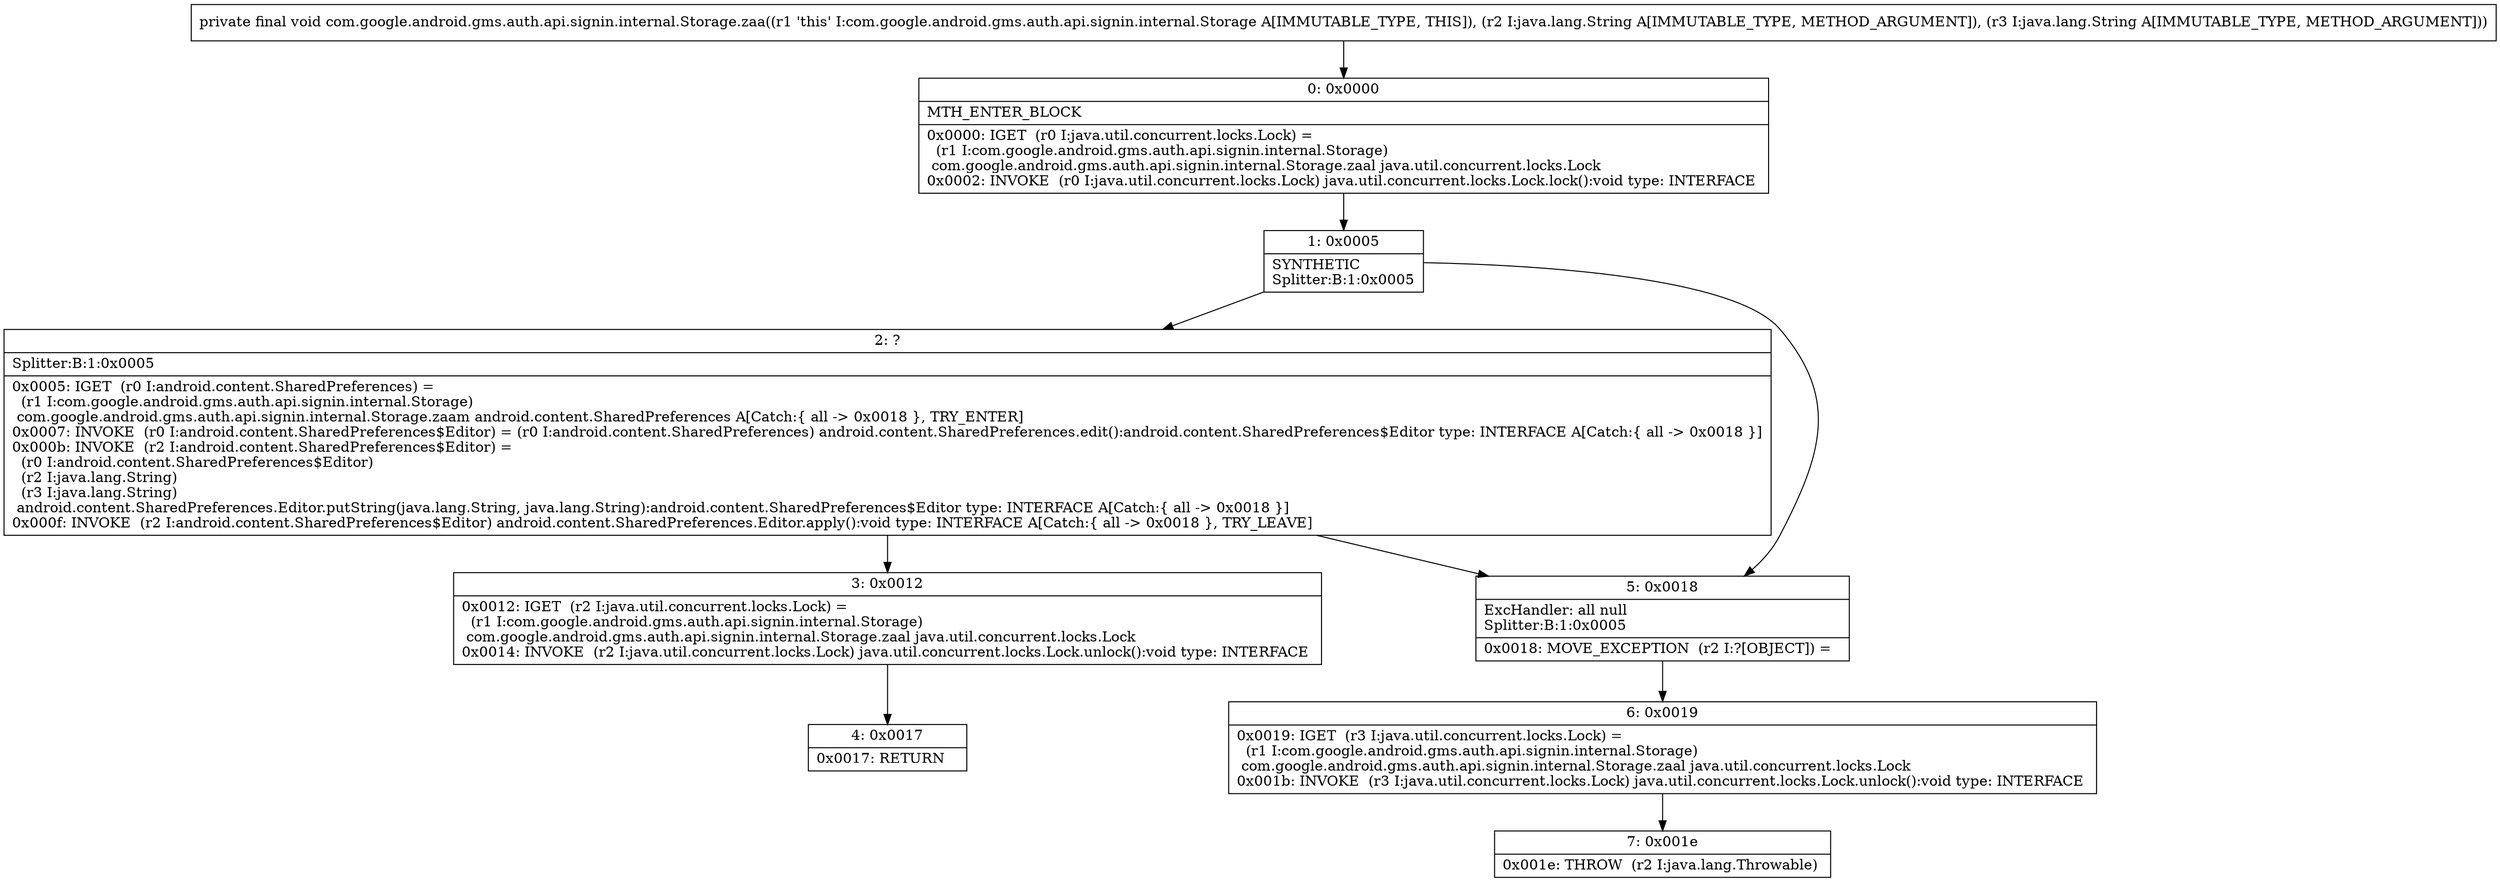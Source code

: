 digraph "CFG forcom.google.android.gms.auth.api.signin.internal.Storage.zaa(Ljava\/lang\/String;Ljava\/lang\/String;)V" {
Node_0 [shape=record,label="{0\:\ 0x0000|MTH_ENTER_BLOCK\l|0x0000: IGET  (r0 I:java.util.concurrent.locks.Lock) = \l  (r1 I:com.google.android.gms.auth.api.signin.internal.Storage)\l com.google.android.gms.auth.api.signin.internal.Storage.zaal java.util.concurrent.locks.Lock \l0x0002: INVOKE  (r0 I:java.util.concurrent.locks.Lock) java.util.concurrent.locks.Lock.lock():void type: INTERFACE \l}"];
Node_1 [shape=record,label="{1\:\ 0x0005|SYNTHETIC\lSplitter:B:1:0x0005\l}"];
Node_2 [shape=record,label="{2\:\ ?|Splitter:B:1:0x0005\l|0x0005: IGET  (r0 I:android.content.SharedPreferences) = \l  (r1 I:com.google.android.gms.auth.api.signin.internal.Storage)\l com.google.android.gms.auth.api.signin.internal.Storage.zaam android.content.SharedPreferences A[Catch:\{ all \-\> 0x0018 \}, TRY_ENTER]\l0x0007: INVOKE  (r0 I:android.content.SharedPreferences$Editor) = (r0 I:android.content.SharedPreferences) android.content.SharedPreferences.edit():android.content.SharedPreferences$Editor type: INTERFACE A[Catch:\{ all \-\> 0x0018 \}]\l0x000b: INVOKE  (r2 I:android.content.SharedPreferences$Editor) = \l  (r0 I:android.content.SharedPreferences$Editor)\l  (r2 I:java.lang.String)\l  (r3 I:java.lang.String)\l android.content.SharedPreferences.Editor.putString(java.lang.String, java.lang.String):android.content.SharedPreferences$Editor type: INTERFACE A[Catch:\{ all \-\> 0x0018 \}]\l0x000f: INVOKE  (r2 I:android.content.SharedPreferences$Editor) android.content.SharedPreferences.Editor.apply():void type: INTERFACE A[Catch:\{ all \-\> 0x0018 \}, TRY_LEAVE]\l}"];
Node_3 [shape=record,label="{3\:\ 0x0012|0x0012: IGET  (r2 I:java.util.concurrent.locks.Lock) = \l  (r1 I:com.google.android.gms.auth.api.signin.internal.Storage)\l com.google.android.gms.auth.api.signin.internal.Storage.zaal java.util.concurrent.locks.Lock \l0x0014: INVOKE  (r2 I:java.util.concurrent.locks.Lock) java.util.concurrent.locks.Lock.unlock():void type: INTERFACE \l}"];
Node_4 [shape=record,label="{4\:\ 0x0017|0x0017: RETURN   \l}"];
Node_5 [shape=record,label="{5\:\ 0x0018|ExcHandler: all null\lSplitter:B:1:0x0005\l|0x0018: MOVE_EXCEPTION  (r2 I:?[OBJECT]) =  \l}"];
Node_6 [shape=record,label="{6\:\ 0x0019|0x0019: IGET  (r3 I:java.util.concurrent.locks.Lock) = \l  (r1 I:com.google.android.gms.auth.api.signin.internal.Storage)\l com.google.android.gms.auth.api.signin.internal.Storage.zaal java.util.concurrent.locks.Lock \l0x001b: INVOKE  (r3 I:java.util.concurrent.locks.Lock) java.util.concurrent.locks.Lock.unlock():void type: INTERFACE \l}"];
Node_7 [shape=record,label="{7\:\ 0x001e|0x001e: THROW  (r2 I:java.lang.Throwable) \l}"];
MethodNode[shape=record,label="{private final void com.google.android.gms.auth.api.signin.internal.Storage.zaa((r1 'this' I:com.google.android.gms.auth.api.signin.internal.Storage A[IMMUTABLE_TYPE, THIS]), (r2 I:java.lang.String A[IMMUTABLE_TYPE, METHOD_ARGUMENT]), (r3 I:java.lang.String A[IMMUTABLE_TYPE, METHOD_ARGUMENT])) }"];
MethodNode -> Node_0;
Node_0 -> Node_1;
Node_1 -> Node_2;
Node_1 -> Node_5;
Node_2 -> Node_3;
Node_2 -> Node_5;
Node_3 -> Node_4;
Node_5 -> Node_6;
Node_6 -> Node_7;
}

